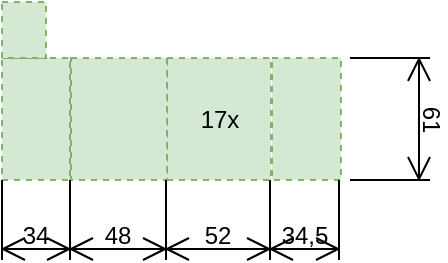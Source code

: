 <mxfile version="24.7.6">
  <diagram name="Page-1" id="lltRGpPVIRptGEJYeK86">
    <mxGraphModel dx="340" dy="313" grid="1" gridSize="10" guides="0" tooltips="1" connect="0" arrows="0" fold="1" page="1" pageScale="1" pageWidth="1654" pageHeight="1169" math="0" shadow="0">
      <root>
        <mxCell id="0" />
        <mxCell id="1" parent="0" />
        <mxCell id="G2j1dsDUAREEpZk3gJsj-1" value="" style="rounded=0;whiteSpace=wrap;html=1;fillColor=#d5e8d4;strokeColor=#82b366;dashed=1;" vertex="1" parent="1">
          <mxGeometry x="356" y="138" width="34.5" height="61" as="geometry" />
        </mxCell>
        <mxCell id="G2j1dsDUAREEpZk3gJsj-3" value="" style="rounded=0;whiteSpace=wrap;html=1;fillColor=#d5e8d4;strokeColor=#82b366;dashed=1;" vertex="1" parent="1">
          <mxGeometry x="221" y="138" width="34" height="61" as="geometry" />
        </mxCell>
        <mxCell id="G2j1dsDUAREEpZk3gJsj-4" value="" style="rounded=0;whiteSpace=wrap;html=1;fillColor=#d5e8d4;strokeColor=#82b366;dashed=1;" vertex="1" parent="1">
          <mxGeometry x="221" y="110" width="22" height="28" as="geometry" />
        </mxCell>
        <mxCell id="G2j1dsDUAREEpZk3gJsj-20" value="17x" style="rounded=0;whiteSpace=wrap;html=1;fillColor=#d5e8d4;strokeColor=#82b366;dashed=1;" vertex="1" parent="1">
          <mxGeometry x="303.5" y="138" width="52" height="61" as="geometry" />
        </mxCell>
        <mxCell id="G2j1dsDUAREEpZk3gJsj-21" value="" style="rounded=0;whiteSpace=wrap;html=1;fillColor=#d5e8d4;strokeColor=#82b366;dashed=1;" vertex="1" parent="1">
          <mxGeometry x="255.5" y="138" width="48" height="61" as="geometry" />
        </mxCell>
        <mxCell id="G2j1dsDUAREEpZk3gJsj-23" value="61" style="shape=dimension;direction=south;whiteSpace=wrap;html=1;align=center;points=[];verticalAlign=top;labelBackgroundColor=none;horizontal=0;spacingTop=-15;rotation=180;" vertex="1" parent="1">
          <mxGeometry x="395" y="138.0" width="40" height="61" as="geometry" />
        </mxCell>
        <mxCell id="G2j1dsDUAREEpZk3gJsj-24" value="48" style="shape=dimension;whiteSpace=wrap;html=1;align=center;points=[];verticalAlign=bottom;spacingBottom=3;labelBackgroundColor=none;" vertex="1" parent="1">
          <mxGeometry x="255" y="199" width="48" height="40" as="geometry" />
        </mxCell>
        <mxCell id="G2j1dsDUAREEpZk3gJsj-25" value="52" style="shape=dimension;whiteSpace=wrap;html=1;align=center;points=[];verticalAlign=bottom;spacingBottom=3;labelBackgroundColor=none;" vertex="1" parent="1">
          <mxGeometry x="303" y="199" width="52" height="40" as="geometry" />
        </mxCell>
        <mxCell id="G2j1dsDUAREEpZk3gJsj-26" value="34,5" style="shape=dimension;whiteSpace=wrap;html=1;align=center;points=[];verticalAlign=bottom;spacingBottom=3;labelBackgroundColor=none;" vertex="1" parent="1">
          <mxGeometry x="355" y="199" width="34.5" height="40" as="geometry" />
        </mxCell>
        <mxCell id="G2j1dsDUAREEpZk3gJsj-27" value="34" style="shape=dimension;whiteSpace=wrap;html=1;align=center;points=[];verticalAlign=bottom;spacingBottom=3;labelBackgroundColor=none;" vertex="1" parent="1">
          <mxGeometry x="221" y="199" width="34" height="40" as="geometry" />
        </mxCell>
      </root>
    </mxGraphModel>
  </diagram>
</mxfile>
